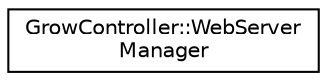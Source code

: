 digraph "Gráfico de Hierarquia de Classes"
{
 // LATEX_PDF_SIZE
  edge [fontname="Helvetica",fontsize="10",labelfontname="Helvetica",labelfontsize="10"];
  node [fontname="Helvetica",fontsize="10",shape=record];
  rankdir="LR";
  Node0 [label="GrowController::WebServer\lManager",height=0.2,width=0.4,color="black", fillcolor="white", style="filled",URL="$classGrowController_1_1WebServerManager.html",tooltip="Manages the ESPAsyncWebServer, handling HTTP requests and Server-Sent Events (SSE)."];
}
